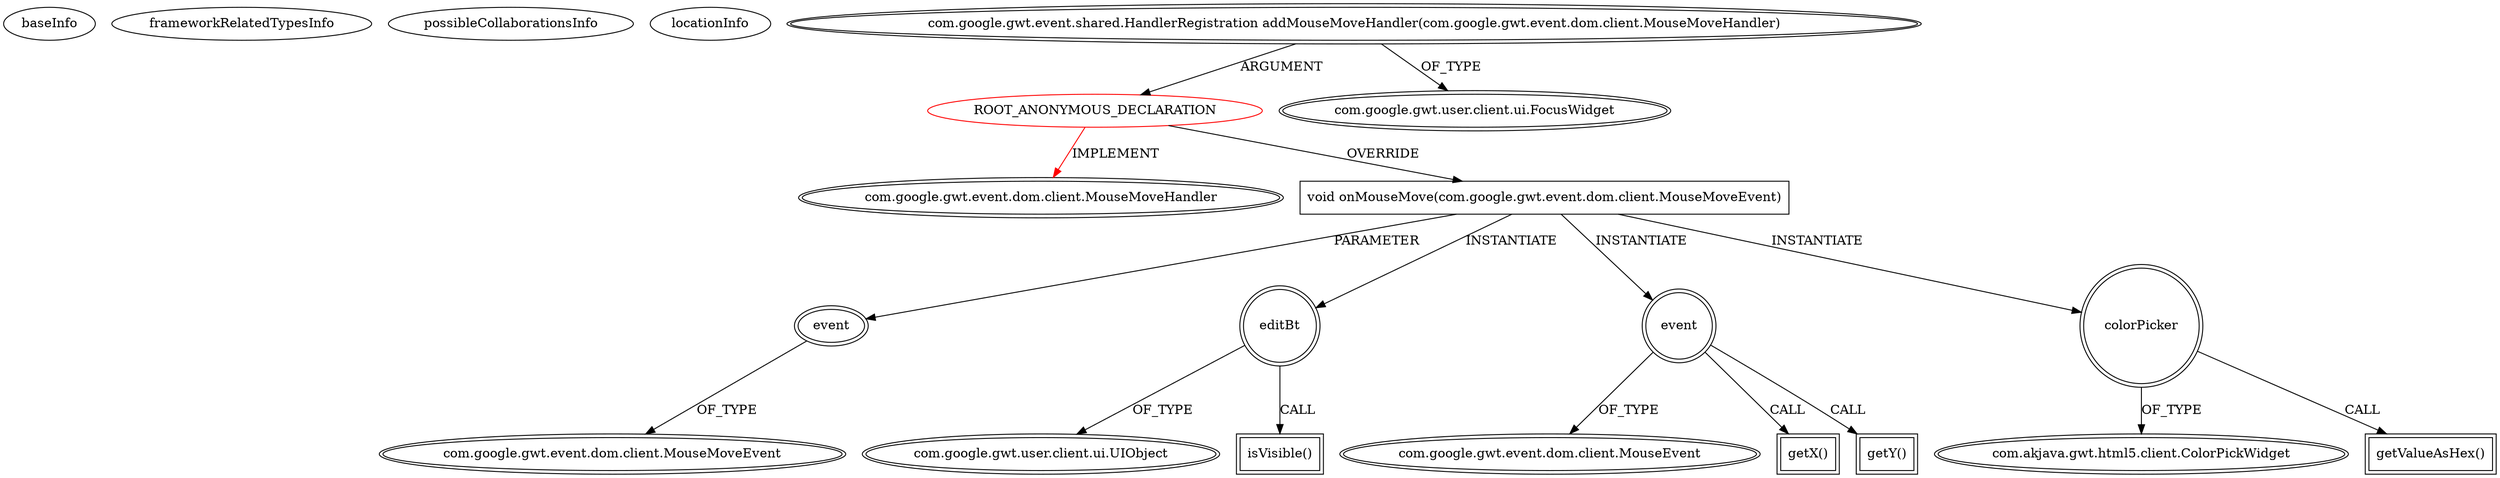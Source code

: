 digraph {
baseInfo[graphId=503,category="extension_graph",isAnonymous=true,possibleRelation=false]
frameworkRelatedTypesInfo[0="com.google.gwt.event.dom.client.MouseMoveHandler"]
possibleCollaborationsInfo[]
locationInfo[projectName="akjava-GWT-Hangouts",filePath="/akjava-GWT-Hangouts/GWT-Hangouts-master/apps/easyoverlay/src/com/akjava/gwt/hangout/easyoverlay/client/EasyOverlay.java",contextSignature="void onApiReady()",graphId="503"]
0[label="ROOT_ANONYMOUS_DECLARATION",vertexType="ROOT_ANONYMOUS_DECLARATION",isFrameworkType=false,color=red]
1[label="com.google.gwt.event.dom.client.MouseMoveHandler",vertexType="FRAMEWORK_INTERFACE_TYPE",isFrameworkType=true,peripheries=2]
2[label="com.google.gwt.event.shared.HandlerRegistration addMouseMoveHandler(com.google.gwt.event.dom.client.MouseMoveHandler)",vertexType="OUTSIDE_CALL",isFrameworkType=true,peripheries=2]
3[label="com.google.gwt.user.client.ui.FocusWidget",vertexType="FRAMEWORK_CLASS_TYPE",isFrameworkType=true,peripheries=2]
4[label="void onMouseMove(com.google.gwt.event.dom.client.MouseMoveEvent)",vertexType="OVERRIDING_METHOD_DECLARATION",isFrameworkType=false,shape=box]
5[label="event",vertexType="PARAMETER_DECLARATION",isFrameworkType=true,peripheries=2]
6[label="com.google.gwt.event.dom.client.MouseMoveEvent",vertexType="FRAMEWORK_CLASS_TYPE",isFrameworkType=true,peripheries=2]
7[label="editBt",vertexType="VARIABLE_EXPRESION",isFrameworkType=true,peripheries=2,shape=circle]
9[label="com.google.gwt.user.client.ui.UIObject",vertexType="FRAMEWORK_CLASS_TYPE",isFrameworkType=true,peripheries=2]
8[label="isVisible()",vertexType="INSIDE_CALL",isFrameworkType=true,peripheries=2,shape=box]
10[label="event",vertexType="VARIABLE_EXPRESION",isFrameworkType=true,peripheries=2,shape=circle]
12[label="com.google.gwt.event.dom.client.MouseEvent",vertexType="FRAMEWORK_CLASS_TYPE",isFrameworkType=true,peripheries=2]
11[label="getX()",vertexType="INSIDE_CALL",isFrameworkType=true,peripheries=2,shape=box]
14[label="getY()",vertexType="INSIDE_CALL",isFrameworkType=true,peripheries=2,shape=box]
15[label="colorPicker",vertexType="VARIABLE_EXPRESION",isFrameworkType=true,peripheries=2,shape=circle]
17[label="com.akjava.gwt.html5.client.ColorPickWidget",vertexType="FRAMEWORK_CLASS_TYPE",isFrameworkType=true,peripheries=2]
16[label="getValueAsHex()",vertexType="INSIDE_CALL",isFrameworkType=true,peripheries=2,shape=box]
0->1[label="IMPLEMENT",color=red]
2->0[label="ARGUMENT"]
2->3[label="OF_TYPE"]
0->4[label="OVERRIDE"]
5->6[label="OF_TYPE"]
4->5[label="PARAMETER"]
4->7[label="INSTANTIATE"]
7->9[label="OF_TYPE"]
7->8[label="CALL"]
4->10[label="INSTANTIATE"]
10->12[label="OF_TYPE"]
10->11[label="CALL"]
10->14[label="CALL"]
4->15[label="INSTANTIATE"]
15->17[label="OF_TYPE"]
15->16[label="CALL"]
}
